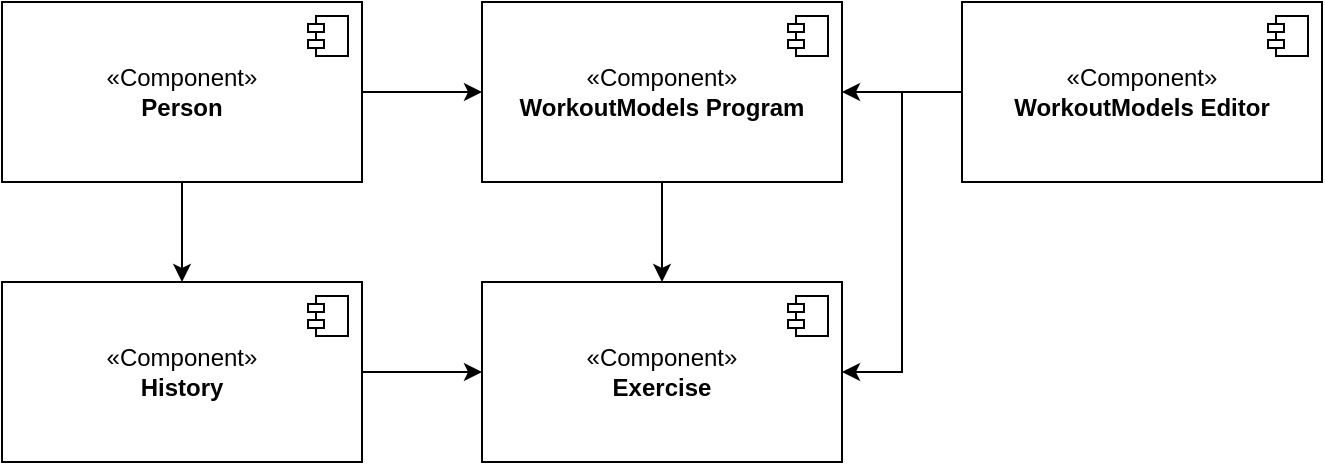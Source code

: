 <mxfile version="22.0.1" type="device" pages="2">
  <diagram name="Page-1" id="azgQSbAwCsOS68W8f2Rg">
    <mxGraphModel dx="2074" dy="1230" grid="1" gridSize="10" guides="1" tooltips="1" connect="1" arrows="1" fold="1" page="1" pageScale="1" pageWidth="850" pageHeight="1100" math="0" shadow="0">
      <root>
        <mxCell id="0" />
        <mxCell id="1" parent="0" />
        <mxCell id="pUO-lFKQUVdR2fWZFB6x-19" value="" style="edgeStyle=orthogonalEdgeStyle;rounded=0;orthogonalLoop=1;jettySize=auto;html=1;entryX=0;entryY=0.5;entryDx=0;entryDy=0;" parent="1" source="pUO-lFKQUVdR2fWZFB6x-6" target="pUO-lFKQUVdR2fWZFB6x-8" edge="1">
          <mxGeometry relative="1" as="geometry">
            <mxPoint x="180" y="495" as="targetPoint" />
          </mxGeometry>
        </mxCell>
        <mxCell id="pUO-lFKQUVdR2fWZFB6x-29" style="edgeStyle=orthogonalEdgeStyle;rounded=0;orthogonalLoop=1;jettySize=auto;html=1;entryX=0.5;entryY=0;entryDx=0;entryDy=0;" parent="1" source="pUO-lFKQUVdR2fWZFB6x-6" target="pUO-lFKQUVdR2fWZFB6x-27" edge="1">
          <mxGeometry relative="1" as="geometry" />
        </mxCell>
        <mxCell id="pUO-lFKQUVdR2fWZFB6x-6" value="«Component»&lt;br&gt;&lt;b&gt;Person&lt;/b&gt;" style="html=1;dropTarget=0;whiteSpace=wrap;" parent="1" vertex="1">
          <mxGeometry x="60" y="450" width="180" height="90" as="geometry" />
        </mxCell>
        <mxCell id="pUO-lFKQUVdR2fWZFB6x-7" value="" style="shape=module;jettyWidth=8;jettyHeight=4;" parent="pUO-lFKQUVdR2fWZFB6x-6" vertex="1">
          <mxGeometry x="1" width="20" height="20" relative="1" as="geometry">
            <mxPoint x="-27" y="7" as="offset" />
          </mxGeometry>
        </mxCell>
        <mxCell id="pUO-lFKQUVdR2fWZFB6x-20" style="edgeStyle=orthogonalEdgeStyle;rounded=0;orthogonalLoop=1;jettySize=auto;html=1;exitX=0.5;exitY=1;exitDx=0;exitDy=0;entryX=0.5;entryY=0;entryDx=0;entryDy=0;" parent="1" source="pUO-lFKQUVdR2fWZFB6x-8" target="pUO-lFKQUVdR2fWZFB6x-10" edge="1">
          <mxGeometry relative="1" as="geometry" />
        </mxCell>
        <mxCell id="pUO-lFKQUVdR2fWZFB6x-8" value="«Component»&lt;br&gt;&lt;b&gt;WorkoutModels Program&lt;/b&gt;" style="html=1;dropTarget=0;whiteSpace=wrap;" parent="1" vertex="1">
          <mxGeometry x="300" y="450" width="180" height="90" as="geometry" />
        </mxCell>
        <mxCell id="pUO-lFKQUVdR2fWZFB6x-9" value="" style="shape=module;jettyWidth=8;jettyHeight=4;" parent="pUO-lFKQUVdR2fWZFB6x-8" vertex="1">
          <mxGeometry x="1" width="20" height="20" relative="1" as="geometry">
            <mxPoint x="-27" y="7" as="offset" />
          </mxGeometry>
        </mxCell>
        <mxCell id="pUO-lFKQUVdR2fWZFB6x-10" value="«Component»&lt;br&gt;&lt;b&gt;Exercise&lt;/b&gt;" style="html=1;dropTarget=0;whiteSpace=wrap;" parent="1" vertex="1">
          <mxGeometry x="300" y="590" width="180" height="90" as="geometry" />
        </mxCell>
        <mxCell id="pUO-lFKQUVdR2fWZFB6x-11" value="" style="shape=module;jettyWidth=8;jettyHeight=4;" parent="pUO-lFKQUVdR2fWZFB6x-10" vertex="1">
          <mxGeometry x="1" width="20" height="20" relative="1" as="geometry">
            <mxPoint x="-27" y="7" as="offset" />
          </mxGeometry>
        </mxCell>
        <mxCell id="pUO-lFKQUVdR2fWZFB6x-24" style="edgeStyle=orthogonalEdgeStyle;rounded=0;orthogonalLoop=1;jettySize=auto;html=1;entryX=1;entryY=0.5;entryDx=0;entryDy=0;" parent="1" source="pUO-lFKQUVdR2fWZFB6x-22" target="pUO-lFKQUVdR2fWZFB6x-8" edge="1">
          <mxGeometry relative="1" as="geometry" />
        </mxCell>
        <mxCell id="pUO-lFKQUVdR2fWZFB6x-25" style="edgeStyle=orthogonalEdgeStyle;rounded=0;orthogonalLoop=1;jettySize=auto;html=1;entryX=1;entryY=0.5;entryDx=0;entryDy=0;" parent="1" source="pUO-lFKQUVdR2fWZFB6x-22" target="pUO-lFKQUVdR2fWZFB6x-10" edge="1">
          <mxGeometry relative="1" as="geometry" />
        </mxCell>
        <mxCell id="pUO-lFKQUVdR2fWZFB6x-22" value="«Component»&lt;br&gt;&lt;b&gt;WorkoutModels Editor&lt;/b&gt;" style="html=1;dropTarget=0;whiteSpace=wrap;" parent="1" vertex="1">
          <mxGeometry x="540" y="450" width="180" height="90" as="geometry" />
        </mxCell>
        <mxCell id="pUO-lFKQUVdR2fWZFB6x-23" value="" style="shape=module;jettyWidth=8;jettyHeight=4;" parent="pUO-lFKQUVdR2fWZFB6x-22" vertex="1">
          <mxGeometry x="1" width="20" height="20" relative="1" as="geometry">
            <mxPoint x="-27" y="7" as="offset" />
          </mxGeometry>
        </mxCell>
        <mxCell id="pUO-lFKQUVdR2fWZFB6x-30" style="edgeStyle=orthogonalEdgeStyle;rounded=0;orthogonalLoop=1;jettySize=auto;html=1;entryX=0;entryY=0.5;entryDx=0;entryDy=0;" parent="1" source="pUO-lFKQUVdR2fWZFB6x-27" target="pUO-lFKQUVdR2fWZFB6x-10" edge="1">
          <mxGeometry relative="1" as="geometry" />
        </mxCell>
        <mxCell id="pUO-lFKQUVdR2fWZFB6x-27" value="«Component»&lt;br&gt;&lt;b&gt;History&lt;/b&gt;" style="html=1;dropTarget=0;whiteSpace=wrap;" parent="1" vertex="1">
          <mxGeometry x="60" y="590" width="180" height="90" as="geometry" />
        </mxCell>
        <mxCell id="pUO-lFKQUVdR2fWZFB6x-28" value="" style="shape=module;jettyWidth=8;jettyHeight=4;" parent="pUO-lFKQUVdR2fWZFB6x-27" vertex="1">
          <mxGeometry x="1" width="20" height="20" relative="1" as="geometry">
            <mxPoint x="-27" y="7" as="offset" />
          </mxGeometry>
        </mxCell>
      </root>
    </mxGraphModel>
  </diagram>
  <diagram id="7IcecCmc4WLF0OMNvENR" name="Page-2">
    <mxGraphModel dx="2074" dy="1230" grid="1" gridSize="10" guides="1" tooltips="1" connect="1" arrows="1" fold="1" page="1" pageScale="1" pageWidth="850" pageHeight="1100" math="0" shadow="0">
      <root>
        <mxCell id="0" />
        <mxCell id="1" parent="0" />
        <mxCell id="y2MvG-kwG_K-33UVkIO1-10" value="" style="edgeStyle=orthogonalEdgeStyle;rounded=0;orthogonalLoop=1;jettySize=auto;html=1;" parent="1" source="y2MvG-kwG_K-33UVkIO1-4" target="y2MvG-kwG_K-33UVkIO1-8" edge="1">
          <mxGeometry relative="1" as="geometry" />
        </mxCell>
        <mxCell id="sDSt43GdMBE_hH8l71As-18" value="" style="edgeStyle=orthogonalEdgeStyle;rounded=0;orthogonalLoop=1;jettySize=auto;html=1;entryX=0.5;entryY=0;entryDx=0;entryDy=0;" parent="1" source="y2MvG-kwG_K-33UVkIO1-4" target="sDSt43GdMBE_hH8l71As-11" edge="1">
          <mxGeometry relative="1" as="geometry" />
        </mxCell>
        <mxCell id="sDSt43GdMBE_hH8l71As-19" value="" style="edgeStyle=orthogonalEdgeStyle;rounded=0;orthogonalLoop=1;jettySize=auto;html=1;entryX=0.5;entryY=0;entryDx=0;entryDy=0;" parent="1" source="y2MvG-kwG_K-33UVkIO1-4" target="sDSt43GdMBE_hH8l71As-3" edge="1">
          <mxGeometry relative="1" as="geometry" />
        </mxCell>
        <mxCell id="y2MvG-kwG_K-33UVkIO1-4" value="Profile" style="swimlane;fontStyle=0;childLayout=stackLayout;horizontal=1;startSize=26;fillColor=none;horizontalStack=0;resizeParent=1;resizeParentMax=0;resizeLast=0;collapsible=1;marginBottom=0;whiteSpace=wrap;html=1;" parent="1" vertex="1">
          <mxGeometry x="190" y="580" width="210" height="106" as="geometry" />
        </mxCell>
        <mxCell id="y2MvG-kwG_K-33UVkIO1-5" value="+ id: ProfileIdentification&lt;br&gt;+ programs: List&amp;lt;WorkoutProgram&amp;gt;&lt;br&gt;+ workouts: List&amp;lt;WorkoutModels&amp;gt;&lt;br&gt;+ weight: List&amp;lt;Int&amp;gt;&lt;br&gt;+ height: Int" style="text;strokeColor=none;fillColor=none;align=left;verticalAlign=top;spacingLeft=4;spacingRight=4;overflow=hidden;rotatable=0;points=[[0,0.5],[1,0.5]];portConstraint=eastwest;whiteSpace=wrap;html=1;" parent="y2MvG-kwG_K-33UVkIO1-4" vertex="1">
          <mxGeometry y="26" width="210" height="80" as="geometry" />
        </mxCell>
        <mxCell id="y2MvG-kwG_K-33UVkIO1-8" value="ProfileIdentification" style="swimlane;fontStyle=0;childLayout=stackLayout;horizontal=1;startSize=26;fillColor=none;horizontalStack=0;resizeParent=1;resizeParentMax=0;resizeLast=0;collapsible=1;marginBottom=0;whiteSpace=wrap;html=1;" parent="1" vertex="1">
          <mxGeometry x="470" y="583" width="140" height="100" as="geometry" />
        </mxCell>
        <mxCell id="y2MvG-kwG_K-33UVkIO1-9" value="+ ID: ssid&lt;br&gt;+ Username: string&lt;br&gt;+ Password: string&lt;br&gt;+ Email: string" style="text;strokeColor=none;fillColor=none;align=left;verticalAlign=top;spacingLeft=4;spacingRight=4;overflow=hidden;rotatable=0;points=[[0,0.5],[1,0.5]];portConstraint=eastwest;whiteSpace=wrap;html=1;" parent="y2MvG-kwG_K-33UVkIO1-8" vertex="1">
          <mxGeometry y="26" width="140" height="74" as="geometry" />
        </mxCell>
        <mxCell id="v_2d7lu7Pg_MVUbaYO10-4" value="" style="edgeStyle=orthogonalEdgeStyle;rounded=0;orthogonalLoop=1;jettySize=auto;html=1;" parent="1" source="sDSt43GdMBE_hH8l71As-3" target="v_2d7lu7Pg_MVUbaYO10-2" edge="1">
          <mxGeometry relative="1" as="geometry" />
        </mxCell>
        <mxCell id="sDSt43GdMBE_hH8l71As-3" value="WorkoutModels" style="swimlane;fontStyle=0;childLayout=stackLayout;horizontal=1;startSize=26;fillColor=none;horizontalStack=0;resizeParent=1;resizeParentMax=0;resizeLast=0;collapsible=1;marginBottom=0;whiteSpace=wrap;html=1;" parent="1" vertex="1">
          <mxGeometry x="310" y="750" width="170" height="90" as="geometry" />
        </mxCell>
        <mxCell id="sDSt43GdMBE_hH8l71As-4" value="+ id: uniqueID&lt;br&gt;+ exercises: List&amp;lt;Exercises&amp;gt;" style="text;strokeColor=none;fillColor=none;align=left;verticalAlign=top;spacingLeft=4;spacingRight=4;overflow=hidden;rotatable=0;points=[[0,0.5],[1,0.5]];portConstraint=eastwest;whiteSpace=wrap;html=1;" parent="sDSt43GdMBE_hH8l71As-3" vertex="1">
          <mxGeometry y="26" width="170" height="64" as="geometry" />
        </mxCell>
        <mxCell id="sDSt43GdMBE_hH8l71As-11" value="WorkoutProgram" style="swimlane;fontStyle=0;childLayout=stackLayout;horizontal=1;startSize=26;fillColor=none;horizontalStack=0;resizeParent=1;resizeParentMax=0;resizeLast=0;collapsible=1;marginBottom=0;whiteSpace=wrap;html=1;" parent="1" vertex="1">
          <mxGeometry x="80" y="750" width="180" height="90" as="geometry" />
        </mxCell>
        <mxCell id="sDSt43GdMBE_hH8l71As-12" value="+ id: uniqueID&lt;br&gt;+ schedule: List&amp;lt;WorkoutModels?&amp;gt;[7]" style="text;strokeColor=none;fillColor=none;align=left;verticalAlign=top;spacingLeft=4;spacingRight=4;overflow=hidden;rotatable=0;points=[[0,0.5],[1,0.5]];portConstraint=eastwest;whiteSpace=wrap;html=1;" parent="sDSt43GdMBE_hH8l71As-11" vertex="1">
          <mxGeometry y="26" width="180" height="64" as="geometry" />
        </mxCell>
        <mxCell id="sDSt43GdMBE_hH8l71As-17" style="edgeStyle=orthogonalEdgeStyle;rounded=0;orthogonalLoop=1;jettySize=auto;html=1;exitX=1;exitY=0.5;exitDx=0;exitDy=0;entryX=0;entryY=0.5;entryDx=0;entryDy=0;" parent="1" source="sDSt43GdMBE_hH8l71As-12" target="sDSt43GdMBE_hH8l71As-4" edge="1">
          <mxGeometry relative="1" as="geometry" />
        </mxCell>
        <mxCell id="v_2d7lu7Pg_MVUbaYO10-34" style="edgeStyle=orthogonalEdgeStyle;rounded=0;orthogonalLoop=1;jettySize=auto;html=1;labelBackgroundColor=none;endArrow=none;verticalAlign=bottom;startArrow=open;startSize=12;dashed=1;exitX=0.5;exitY=0;exitDx=0;exitDy=0;" parent="1" source="v_2d7lu7Pg_MVUbaYO10-31" target="v_2d7lu7Pg_MVUbaYO10-2" edge="1">
          <mxGeometry relative="1" as="geometry">
            <Array as="points">
              <mxPoint x="270" y="1000" />
              <mxPoint x="395" y="1000" />
            </Array>
          </mxGeometry>
        </mxCell>
        <mxCell id="v_2d7lu7Pg_MVUbaYO10-35" value="&amp;lt;&amp;lt;extends&amp;gt;&amp;gt;" style="edgeLabel;html=1;align=center;verticalAlign=middle;resizable=0;points=[];" parent="v_2d7lu7Pg_MVUbaYO10-34" vertex="1" connectable="0">
          <mxGeometry x="0.076" relative="1" as="geometry">
            <mxPoint x="9" as="offset" />
          </mxGeometry>
        </mxCell>
        <mxCell id="v_2d7lu7Pg_MVUbaYO10-2" value="Exercise" style="swimlane;fontStyle=0;childLayout=stackLayout;horizontal=1;startSize=26;fillColor=none;horizontalStack=0;resizeParent=1;resizeParentMax=0;resizeLast=0;collapsible=1;marginBottom=0;whiteSpace=wrap;html=1;" parent="1" vertex="1">
          <mxGeometry x="310" y="870" width="170" height="80" as="geometry" />
        </mxCell>
        <mxCell id="v_2d7lu7Pg_MVUbaYO10-3" value="+ id: uniqueID&lt;br&gt;+ name: string&lt;br&gt;+ history: List&amp;lt;Exercise&amp;gt;&lt;br&gt;" style="text;strokeColor=none;fillColor=none;align=left;verticalAlign=top;spacingLeft=4;spacingRight=4;overflow=hidden;rotatable=0;points=[[0,0.5],[1,0.5]];portConstraint=eastwest;whiteSpace=wrap;html=1;" parent="v_2d7lu7Pg_MVUbaYO10-2" vertex="1">
          <mxGeometry y="26" width="170" height="54" as="geometry" />
        </mxCell>
        <mxCell id="v_2d7lu7Pg_MVUbaYO10-41" value="" style="edgeStyle=orthogonalEdgeStyle;rounded=0;orthogonalLoop=1;jettySize=auto;html=1;" parent="1" source="v_2d7lu7Pg_MVUbaYO10-22" target="v_2d7lu7Pg_MVUbaYO10-39" edge="1">
          <mxGeometry relative="1" as="geometry" />
        </mxCell>
        <mxCell id="v_2d7lu7Pg_MVUbaYO10-22" value="FitnessExercise" style="swimlane;fontStyle=0;childLayout=stackLayout;horizontal=1;startSize=26;fillColor=none;horizontalStack=0;resizeParent=1;resizeParentMax=0;resizeLast=0;collapsible=1;marginBottom=0;whiteSpace=wrap;html=1;" parent="1" vertex="1">
          <mxGeometry x="400" y="1030" width="220" height="80" as="geometry" />
        </mxCell>
        <mxCell id="v_2d7lu7Pg_MVUbaYO10-23" value="+ id: uniqueID&lt;br&gt;+ name: string&lt;br&gt;+ history: List&amp;lt;FitnessExerciseRecord&amp;gt;" style="text;strokeColor=none;fillColor=none;align=left;verticalAlign=top;spacingLeft=4;spacingRight=4;overflow=hidden;rotatable=0;points=[[0,0.5],[1,0.5]];portConstraint=eastwest;whiteSpace=wrap;html=1;" parent="v_2d7lu7Pg_MVUbaYO10-22" vertex="1">
          <mxGeometry y="26" width="220" height="54" as="geometry" />
        </mxCell>
        <mxCell id="v_2d7lu7Pg_MVUbaYO10-27" value="" style="edgeStyle=orthogonalEdgeStyle;rounded=0;orthogonalLoop=1;jettySize=auto;html=1;labelBackgroundColor=none;endArrow=none;verticalAlign=bottom;startArrow=open;startSize=12;dashed=1;exitX=0.5;exitY=0;exitDx=0;exitDy=0;" parent="1" source="v_2d7lu7Pg_MVUbaYO10-22" target="v_2d7lu7Pg_MVUbaYO10-2" edge="1">
          <mxGeometry relative="1" as="geometry">
            <Array as="points">
              <mxPoint x="510" y="1000" />
              <mxPoint x="395" y="1000" />
            </Array>
          </mxGeometry>
        </mxCell>
        <mxCell id="v_2d7lu7Pg_MVUbaYO10-44" value="" style="edgeStyle=orthogonalEdgeStyle;rounded=0;orthogonalLoop=1;jettySize=auto;html=1;" parent="1" source="v_2d7lu7Pg_MVUbaYO10-31" target="v_2d7lu7Pg_MVUbaYO10-42" edge="1">
          <mxGeometry relative="1" as="geometry" />
        </mxCell>
        <mxCell id="v_2d7lu7Pg_MVUbaYO10-31" value="CardioExercise" style="swimlane;fontStyle=0;childLayout=stackLayout;horizontal=1;startSize=26;fillColor=none;horizontalStack=0;resizeParent=1;resizeParentMax=0;resizeLast=0;collapsible=1;marginBottom=0;whiteSpace=wrap;html=1;" parent="1" vertex="1">
          <mxGeometry x="160" y="1030" width="220" height="80" as="geometry" />
        </mxCell>
        <mxCell id="v_2d7lu7Pg_MVUbaYO10-32" value="+ id: uniqueID&lt;br&gt;+ name: string&lt;br&gt;+ history: List&amp;lt;CardioExerciseRecord&amp;gt;" style="text;strokeColor=none;fillColor=none;align=left;verticalAlign=top;spacingLeft=4;spacingRight=4;overflow=hidden;rotatable=0;points=[[0,0.5],[1,0.5]];portConstraint=eastwest;whiteSpace=wrap;html=1;" parent="v_2d7lu7Pg_MVUbaYO10-31" vertex="1">
          <mxGeometry y="26" width="220" height="54" as="geometry" />
        </mxCell>
        <mxCell id="v_2d7lu7Pg_MVUbaYO10-39" value="FitnessExerciseRecord" style="swimlane;fontStyle=0;childLayout=stackLayout;horizontal=1;startSize=26;fillColor=none;horizontalStack=0;resizeParent=1;resizeParentMax=0;resizeLast=0;collapsible=1;marginBottom=0;whiteSpace=wrap;html=1;" parent="1" vertex="1">
          <mxGeometry x="425" y="1140" width="170" height="80" as="geometry" />
        </mxCell>
        <mxCell id="v_2d7lu7Pg_MVUbaYO10-40" value="+ reps: Int&lt;br&gt;+ sets: Int&lt;br&gt;+ weight: Int" style="text;strokeColor=none;fillColor=none;align=left;verticalAlign=top;spacingLeft=4;spacingRight=4;overflow=hidden;rotatable=0;points=[[0,0.5],[1,0.5]];portConstraint=eastwest;whiteSpace=wrap;html=1;" parent="v_2d7lu7Pg_MVUbaYO10-39" vertex="1">
          <mxGeometry y="26" width="170" height="54" as="geometry" />
        </mxCell>
        <mxCell id="v_2d7lu7Pg_MVUbaYO10-42" value="CardioExerciseRecord" style="swimlane;fontStyle=0;childLayout=stackLayout;horizontal=1;startSize=26;fillColor=none;horizontalStack=0;resizeParent=1;resizeParentMax=0;resizeLast=0;collapsible=1;marginBottom=0;whiteSpace=wrap;html=1;" parent="1" vertex="1">
          <mxGeometry x="185" y="1140" width="170" height="100" as="geometry" />
        </mxCell>
        <mxCell id="v_2d7lu7Pg_MVUbaYO10-43" value="+ duration: Time&lt;br&gt;+ distance: Float&amp;nbsp;&lt;br&gt;+ path: Path?&lt;br&gt;+ pulse: List&amp;lt;Int&amp;gt;?" style="text;strokeColor=none;fillColor=none;align=left;verticalAlign=top;spacingLeft=4;spacingRight=4;overflow=hidden;rotatable=0;points=[[0,0.5],[1,0.5]];portConstraint=eastwest;whiteSpace=wrap;html=1;" parent="v_2d7lu7Pg_MVUbaYO10-42" vertex="1">
          <mxGeometry y="26" width="170" height="74" as="geometry" />
        </mxCell>
      </root>
    </mxGraphModel>
  </diagram>
</mxfile>
